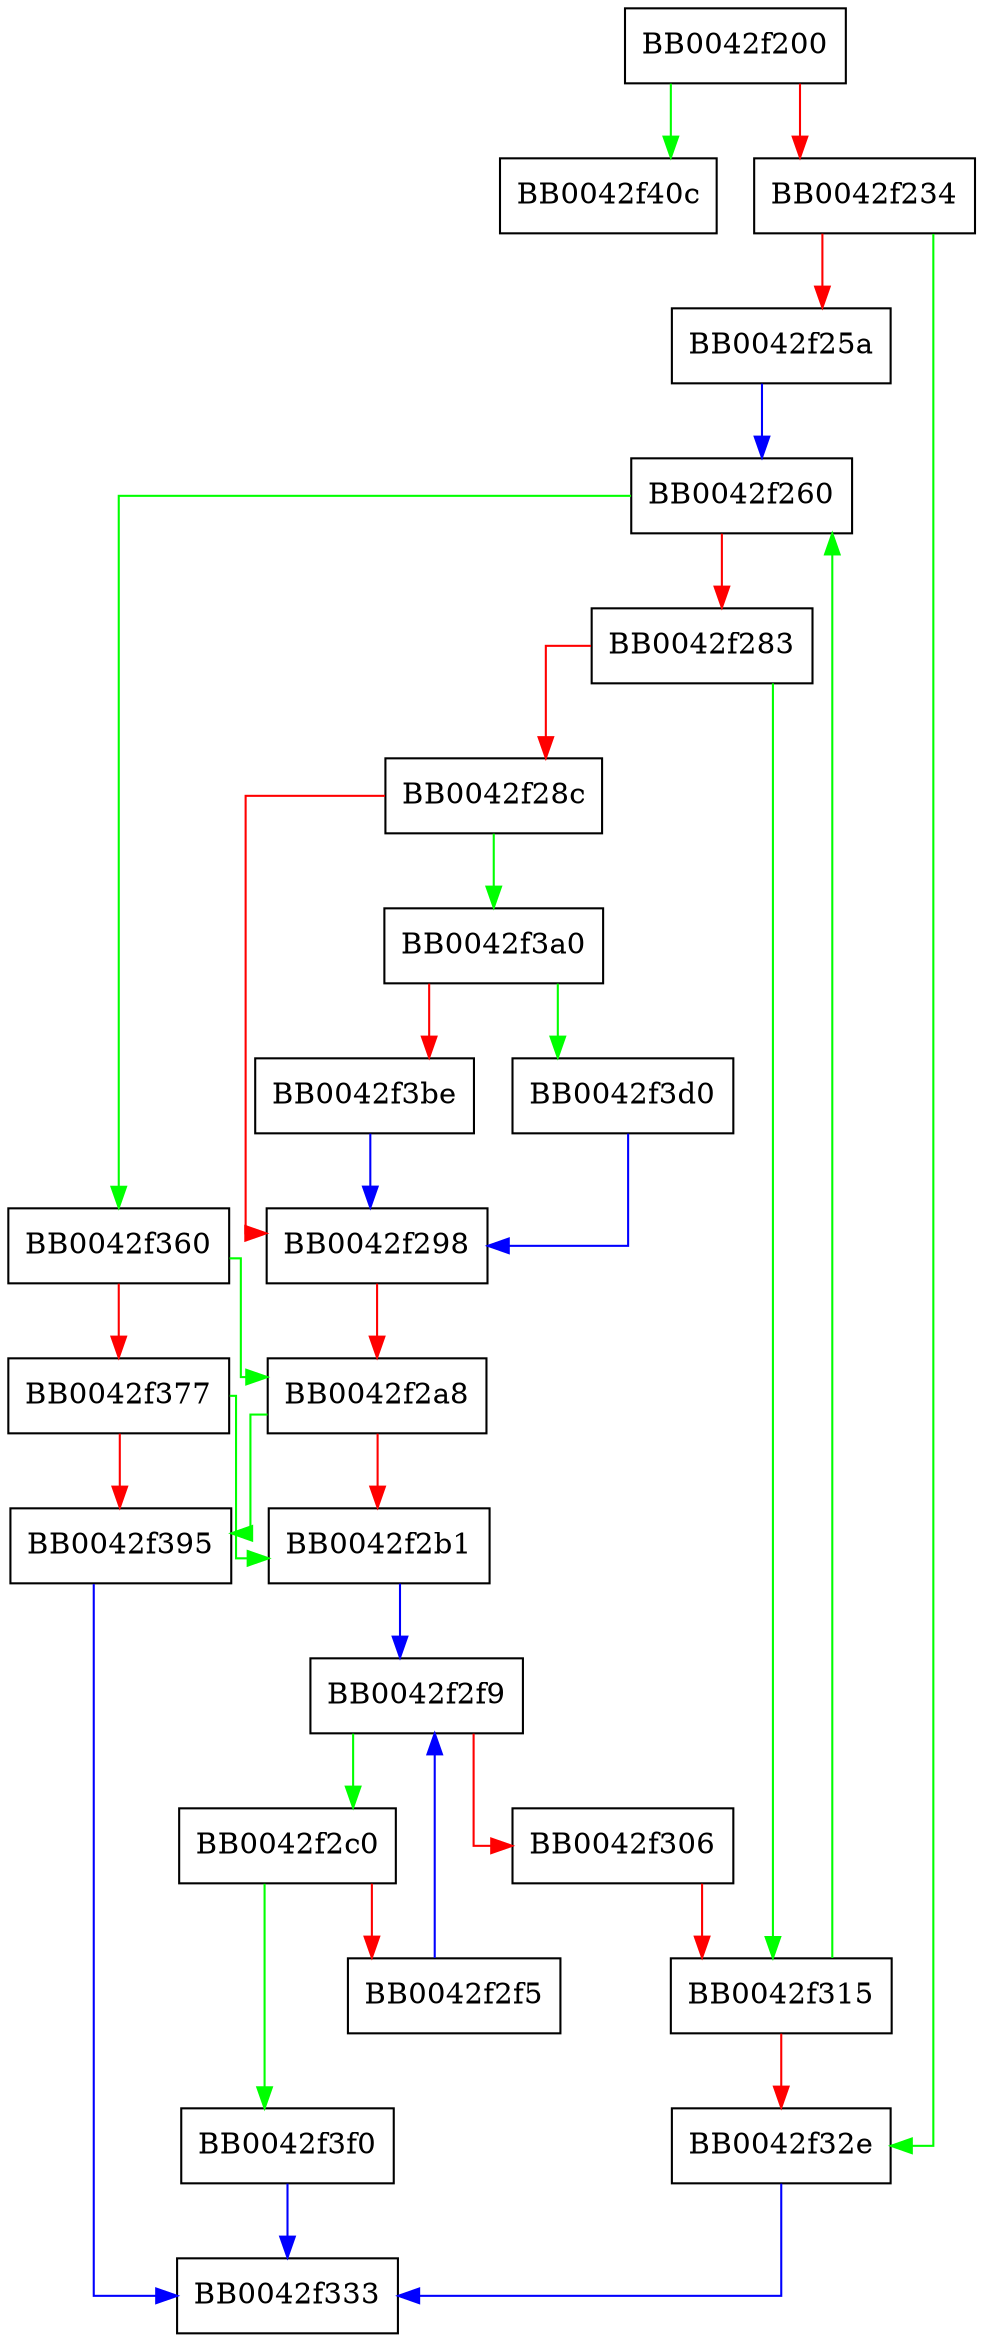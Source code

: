 digraph dump_certs_keys_p12 {
  node [shape="box"];
  graph [splines=ortho];
  BB0042f200 -> BB0042f40c [color="green"];
  BB0042f200 -> BB0042f234 [color="red"];
  BB0042f234 -> BB0042f32e [color="green"];
  BB0042f234 -> BB0042f25a [color="red"];
  BB0042f25a -> BB0042f260 [color="blue"];
  BB0042f260 -> BB0042f360 [color="green"];
  BB0042f260 -> BB0042f283 [color="red"];
  BB0042f283 -> BB0042f315 [color="green"];
  BB0042f283 -> BB0042f28c [color="red"];
  BB0042f28c -> BB0042f3a0 [color="green"];
  BB0042f28c -> BB0042f298 [color="red"];
  BB0042f298 -> BB0042f2a8 [color="red"];
  BB0042f2a8 -> BB0042f395 [color="green"];
  BB0042f2a8 -> BB0042f2b1 [color="red"];
  BB0042f2b1 -> BB0042f2f9 [color="blue"];
  BB0042f2c0 -> BB0042f3f0 [color="green"];
  BB0042f2c0 -> BB0042f2f5 [color="red"];
  BB0042f2f5 -> BB0042f2f9 [color="blue"];
  BB0042f2f9 -> BB0042f2c0 [color="green"];
  BB0042f2f9 -> BB0042f306 [color="red"];
  BB0042f306 -> BB0042f315 [color="red"];
  BB0042f315 -> BB0042f260 [color="green"];
  BB0042f315 -> BB0042f32e [color="red"];
  BB0042f32e -> BB0042f333 [color="blue"];
  BB0042f360 -> BB0042f2a8 [color="green"];
  BB0042f360 -> BB0042f377 [color="red"];
  BB0042f377 -> BB0042f2b1 [color="green"];
  BB0042f377 -> BB0042f395 [color="red"];
  BB0042f395 -> BB0042f333 [color="blue"];
  BB0042f3a0 -> BB0042f3d0 [color="green"];
  BB0042f3a0 -> BB0042f3be [color="red"];
  BB0042f3be -> BB0042f298 [color="blue"];
  BB0042f3d0 -> BB0042f298 [color="blue"];
  BB0042f3f0 -> BB0042f333 [color="blue"];
}